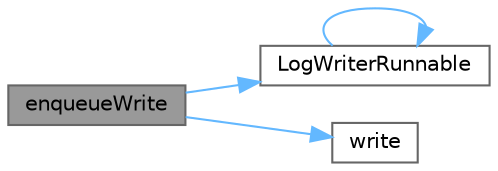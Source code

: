 digraph "enqueueWrite"
{
 // LATEX_PDF_SIZE
  bgcolor="transparent";
  edge [fontname=Helvetica,fontsize=10,labelfontname=Helvetica,labelfontsize=10];
  node [fontname=Helvetica,fontsize=10,shape=box,height=0.2,width=0.4];
  rankdir="LR";
  Node1 [id="Node000001",label="enqueueWrite",height=0.2,width=0.4,color="gray40", fillcolor="grey60", style="filled", fontcolor="black",tooltip="directs the message to the task queue or writes it directly"];
  Node1 -> Node2 [id="edge1_Node000001_Node000002",color="steelblue1",style="solid",tooltip=" "];
  Node2 [id="Node000002",label="LogWriterRunnable",height=0.2,width=0.4,color="grey40", fillcolor="white", style="filled",URL="$class_qs_logging_1_1_logger.html#a27d33fe348fa48f5be163ad876cdb699",tooltip=" "];
  Node2 -> Node2 [id="edge2_Node000002_Node000002",color="steelblue1",style="solid",tooltip=" "];
  Node1 -> Node3 [id="edge3_Node000001_Node000003",color="steelblue1",style="solid",tooltip=" "];
  Node3 [id="Node000003",label="write",height=0.2,width=0.4,color="grey40", fillcolor="white", style="filled",URL="$class_qs_logging_1_1_logger.html#a4203871c59d5d5988d11d8315eb64390",tooltip="Sends the message to all the destinations."];
}
